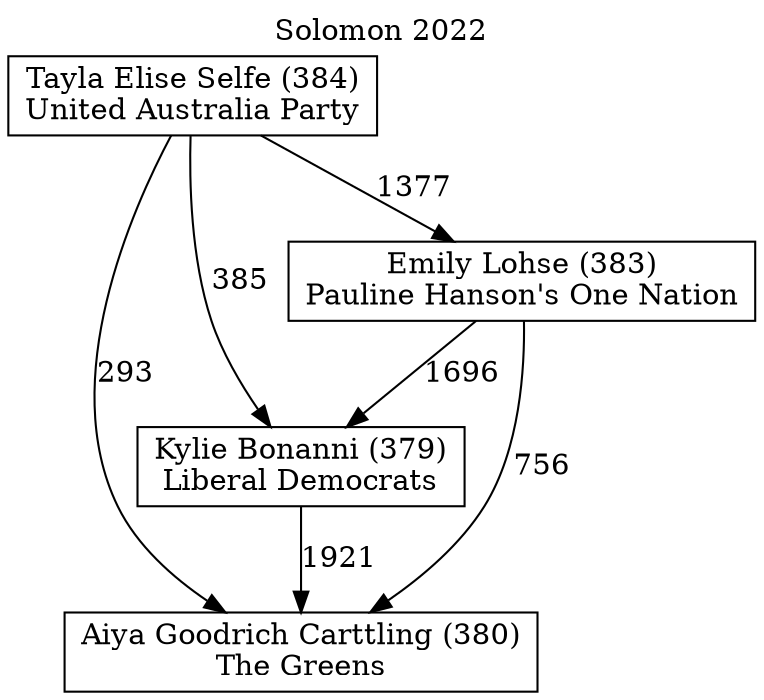 // House preference flow
digraph "Aiya Goodrich Carttling (380)_Solomon_2022" {
	graph [label="Solomon 2022" labelloc=t mclimit=10]
	node [shape=box]
	"Kylie Bonanni (379)" [label="Kylie Bonanni (379)
Liberal Democrats"]
	"Aiya Goodrich Carttling (380)" [label="Aiya Goodrich Carttling (380)
The Greens"]
	"Emily Lohse (383)" [label="Emily Lohse (383)
Pauline Hanson's One Nation"]
	"Tayla Elise Selfe (384)" [label="Tayla Elise Selfe (384)
United Australia Party"]
	"Tayla Elise Selfe (384)" -> "Kylie Bonanni (379)" [label=385]
	"Tayla Elise Selfe (384)" -> "Emily Lohse (383)" [label=1377]
	"Emily Lohse (383)" -> "Kylie Bonanni (379)" [label=1696]
	"Emily Lohse (383)" -> "Aiya Goodrich Carttling (380)" [label=756]
	"Kylie Bonanni (379)" -> "Aiya Goodrich Carttling (380)" [label=1921]
	"Tayla Elise Selfe (384)" -> "Aiya Goodrich Carttling (380)" [label=293]
}
